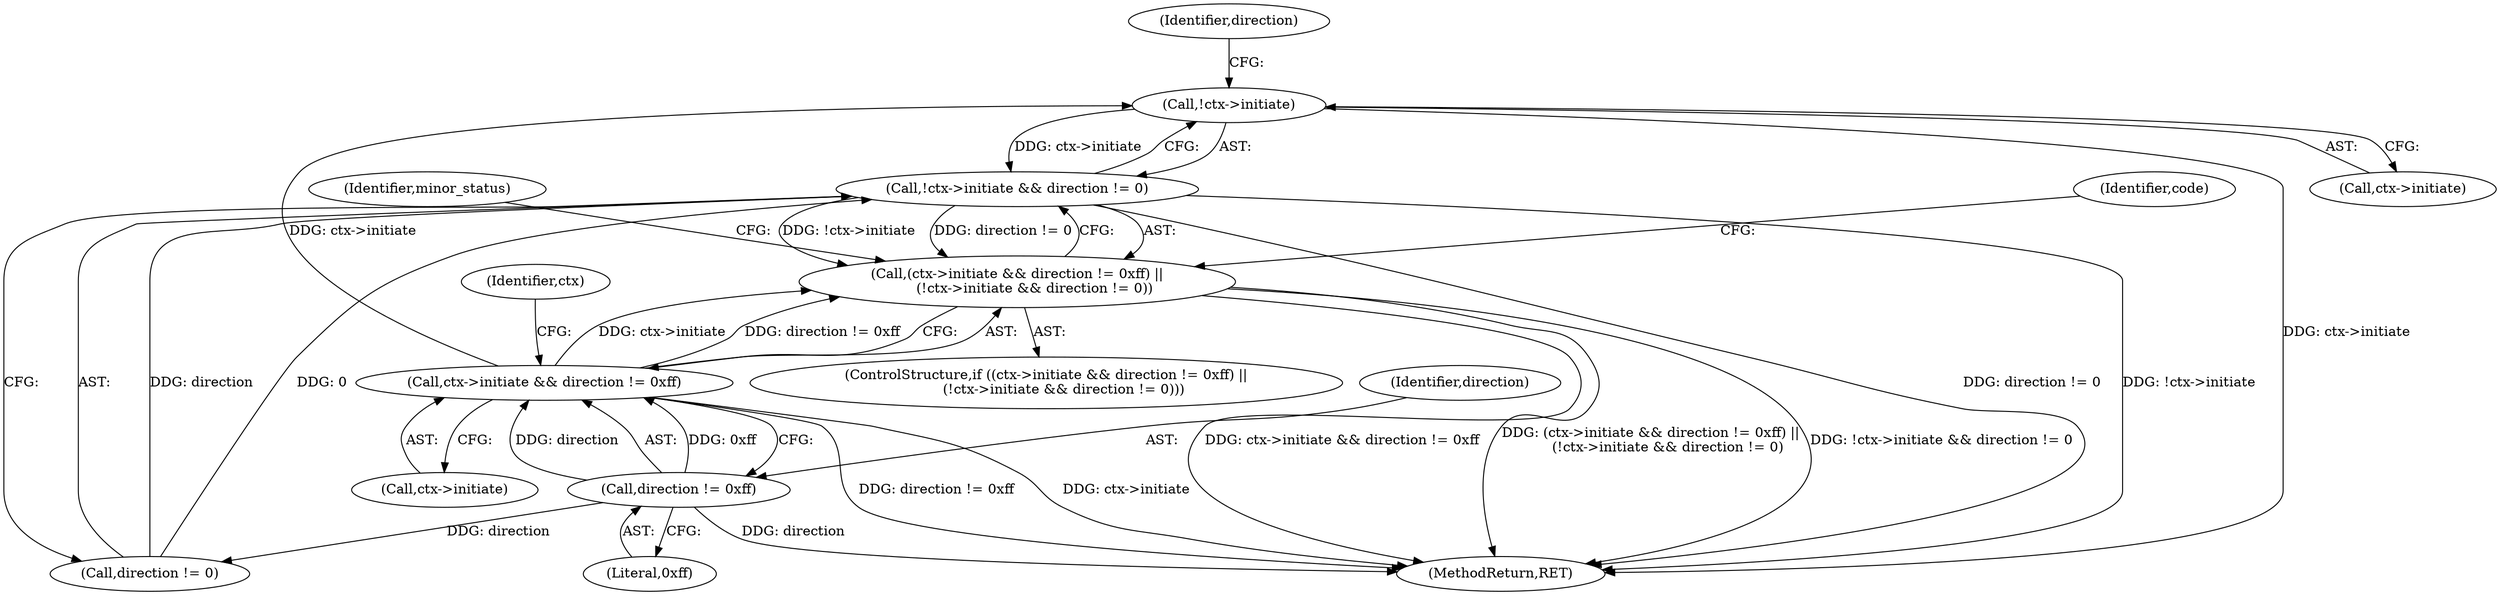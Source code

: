 digraph "0_krb5_e6ae703ae597d798e310368d52b8f38ee11c6a73_0@pointer" {
"1000799" [label="(Call,!ctx->initiate)"];
"1000791" [label="(Call,ctx->initiate && direction != 0xff)"];
"1000795" [label="(Call,direction != 0xff)"];
"1000798" [label="(Call,!ctx->initiate && direction != 0)"];
"1000790" [label="(Call,(ctx->initiate && direction != 0xff) ||\n        (!ctx->initiate && direction != 0))"];
"1000799" [label="(Call,!ctx->initiate)"];
"1000840" [label="(MethodReturn,RET)"];
"1000796" [label="(Identifier,direction)"];
"1000803" [label="(Call,direction != 0)"];
"1000791" [label="(Call,ctx->initiate && direction != 0xff)"];
"1000801" [label="(Identifier,ctx)"];
"1000809" [label="(Identifier,minor_status)"];
"1000817" [label="(Identifier,code)"];
"1000797" [label="(Literal,0xff)"];
"1000789" [label="(ControlStructure,if ((ctx->initiate && direction != 0xff) ||\n        (!ctx->initiate && direction != 0)))"];
"1000795" [label="(Call,direction != 0xff)"];
"1000804" [label="(Identifier,direction)"];
"1000790" [label="(Call,(ctx->initiate && direction != 0xff) ||\n        (!ctx->initiate && direction != 0))"];
"1000800" [label="(Call,ctx->initiate)"];
"1000792" [label="(Call,ctx->initiate)"];
"1000798" [label="(Call,!ctx->initiate && direction != 0)"];
"1000799" -> "1000798"  [label="AST: "];
"1000799" -> "1000800"  [label="CFG: "];
"1000800" -> "1000799"  [label="AST: "];
"1000804" -> "1000799"  [label="CFG: "];
"1000798" -> "1000799"  [label="CFG: "];
"1000799" -> "1000840"  [label="DDG: ctx->initiate"];
"1000799" -> "1000798"  [label="DDG: ctx->initiate"];
"1000791" -> "1000799"  [label="DDG: ctx->initiate"];
"1000791" -> "1000790"  [label="AST: "];
"1000791" -> "1000792"  [label="CFG: "];
"1000791" -> "1000795"  [label="CFG: "];
"1000792" -> "1000791"  [label="AST: "];
"1000795" -> "1000791"  [label="AST: "];
"1000801" -> "1000791"  [label="CFG: "];
"1000790" -> "1000791"  [label="CFG: "];
"1000791" -> "1000840"  [label="DDG: ctx->initiate"];
"1000791" -> "1000840"  [label="DDG: direction != 0xff"];
"1000791" -> "1000790"  [label="DDG: ctx->initiate"];
"1000791" -> "1000790"  [label="DDG: direction != 0xff"];
"1000795" -> "1000791"  [label="DDG: direction"];
"1000795" -> "1000791"  [label="DDG: 0xff"];
"1000795" -> "1000797"  [label="CFG: "];
"1000796" -> "1000795"  [label="AST: "];
"1000797" -> "1000795"  [label="AST: "];
"1000795" -> "1000840"  [label="DDG: direction"];
"1000795" -> "1000803"  [label="DDG: direction"];
"1000798" -> "1000790"  [label="AST: "];
"1000798" -> "1000803"  [label="CFG: "];
"1000803" -> "1000798"  [label="AST: "];
"1000790" -> "1000798"  [label="CFG: "];
"1000798" -> "1000840"  [label="DDG: direction != 0"];
"1000798" -> "1000840"  [label="DDG: !ctx->initiate"];
"1000798" -> "1000790"  [label="DDG: !ctx->initiate"];
"1000798" -> "1000790"  [label="DDG: direction != 0"];
"1000803" -> "1000798"  [label="DDG: direction"];
"1000803" -> "1000798"  [label="DDG: 0"];
"1000790" -> "1000789"  [label="AST: "];
"1000809" -> "1000790"  [label="CFG: "];
"1000817" -> "1000790"  [label="CFG: "];
"1000790" -> "1000840"  [label="DDG: ctx->initiate && direction != 0xff"];
"1000790" -> "1000840"  [label="DDG: (ctx->initiate && direction != 0xff) ||\n        (!ctx->initiate && direction != 0)"];
"1000790" -> "1000840"  [label="DDG: !ctx->initiate && direction != 0"];
}
